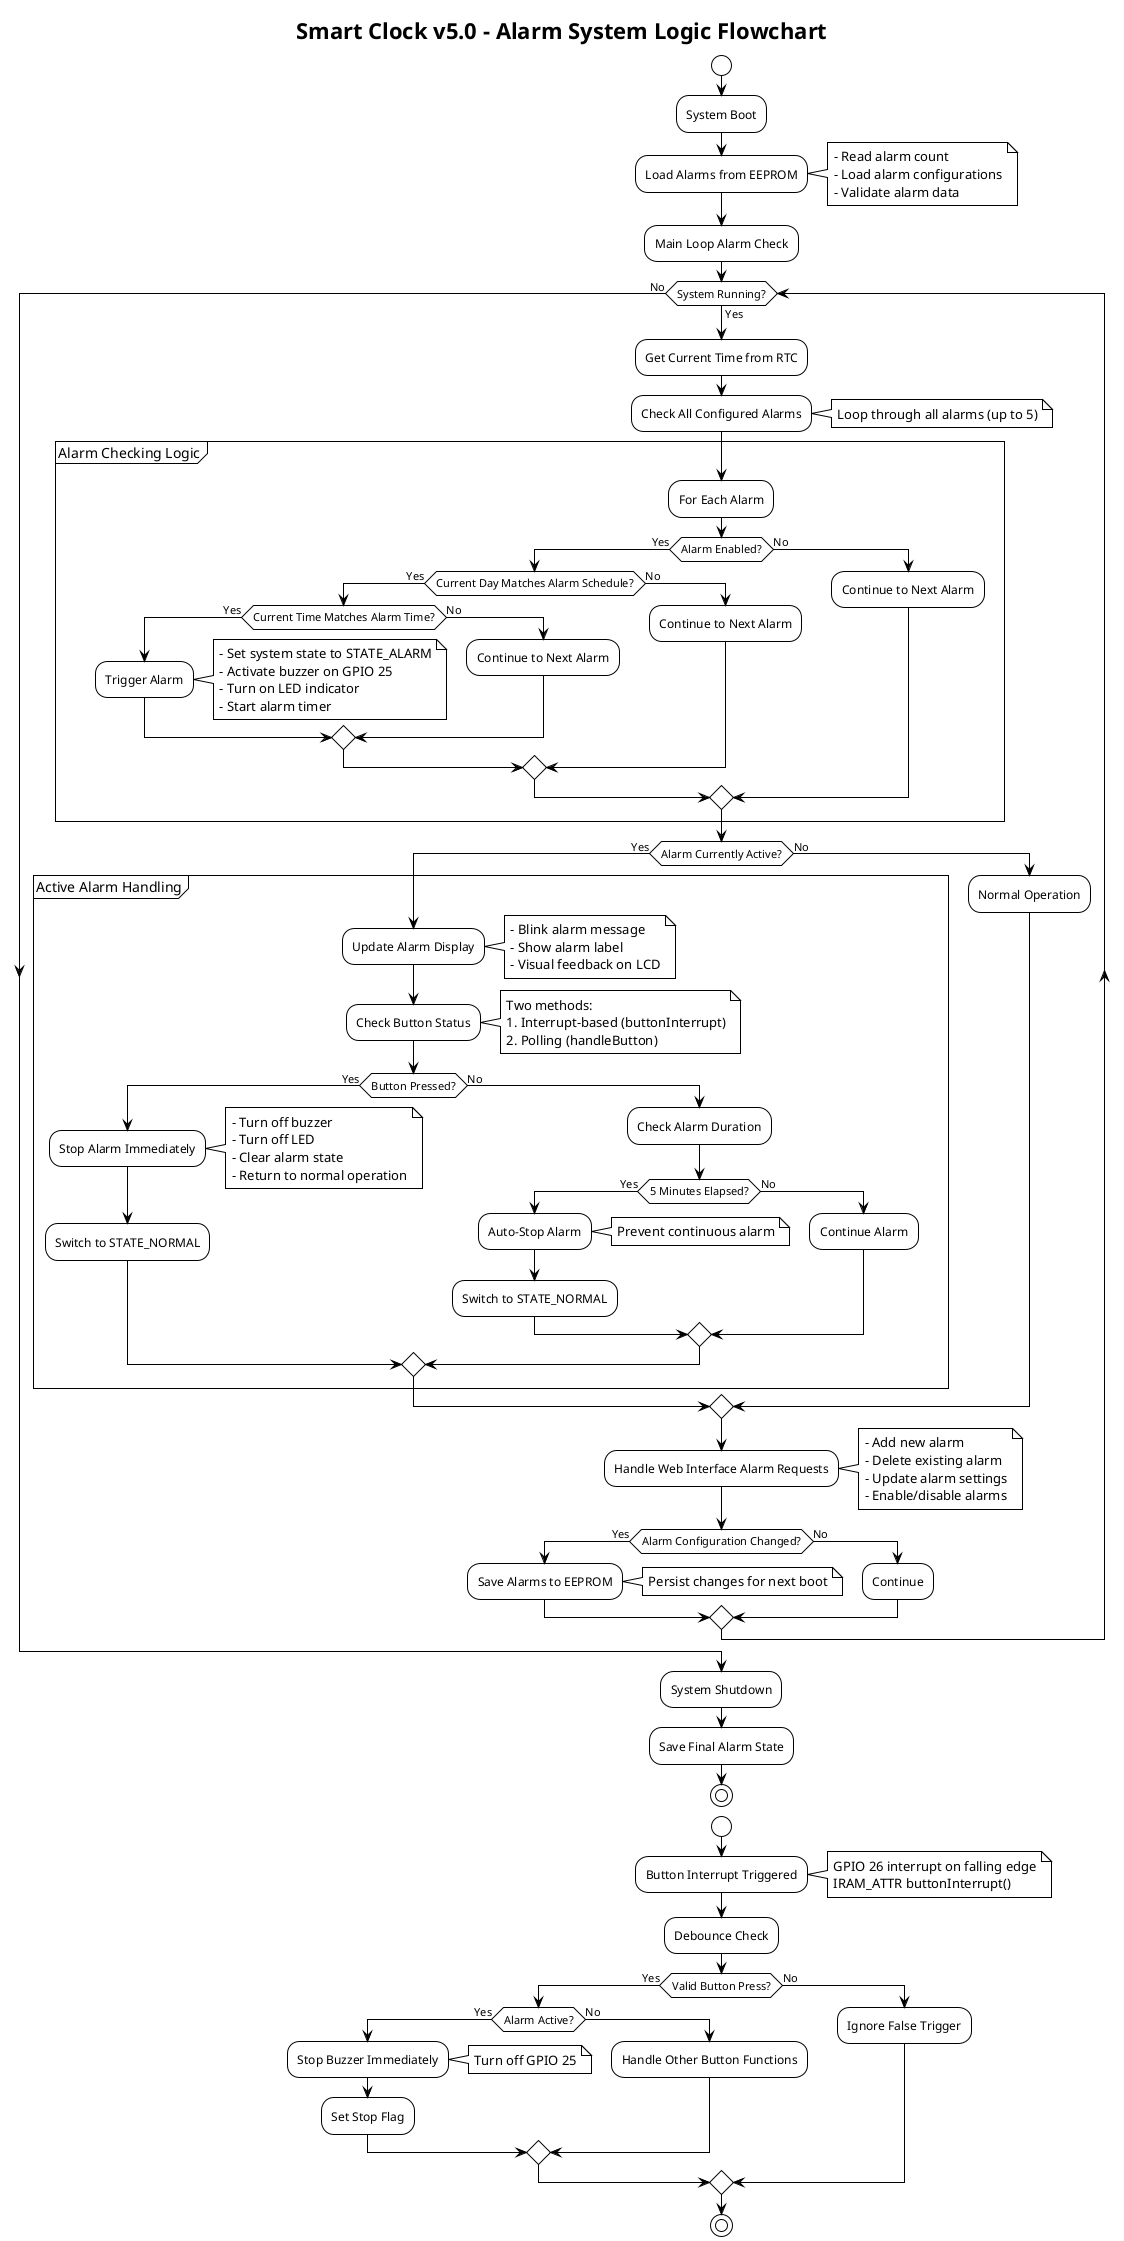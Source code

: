 @startuml Smart_Clock_Alarm_System_Flowchart
!theme plain
title Smart Clock v5.0 - Alarm System Logic Flowchart

start

:System Boot;
:Load Alarms from EEPROM;
note right
  - Read alarm count
  - Load alarm configurations
  - Validate alarm data
end note

:Main Loop Alarm Check;

while (System Running?) is (Yes)
  
  :Get Current Time from RTC;
  
  :Check All Configured Alarms;
  note right: Loop through all alarms (up to 5)
  
  partition "Alarm Checking Logic" {
    :For Each Alarm;
    
    if (Alarm Enabled?) then (Yes)
      if (Current Day Matches Alarm Schedule?) then (Yes)
        if (Current Time Matches Alarm Time?) then (Yes)
          :Trigger Alarm;
          note right
            - Set system state to STATE_ALARM
            - Activate buzzer on GPIO 25
            - Turn on LED indicator
            - Start alarm timer
          end note
        else (No)
          :Continue to Next Alarm;
        endif
      else (No)
        :Continue to Next Alarm;
      endif
    else (No)
      :Continue to Next Alarm;
    endif
  }
  
  if (Alarm Currently Active?) then (Yes)
    
    partition "Active Alarm Handling" {
      :Update Alarm Display;
      note right
        - Blink alarm message
        - Show alarm label
        - Visual feedback on LCD
      end note
      
      :Check Button Status;
      note right
        Two methods:
        1. Interrupt-based (buttonInterrupt)
        2. Polling (handleButton)
      end note
      
      if (Button Pressed?) then (Yes)
        :Stop Alarm Immediately;
        note right
          - Turn off buzzer
          - Turn off LED
          - Clear alarm state
          - Return to normal operation
        end note
        :Switch to STATE_NORMAL;
      else (No)
        :Check Alarm Duration;
        if (5 Minutes Elapsed?) then (Yes)
          :Auto-Stop Alarm;
          note right: Prevent continuous alarm
          :Switch to STATE_NORMAL;
        else (No)
          :Continue Alarm;
        endif
      endif
    }
    
  else (No)
    :Normal Operation;
  endif
  
  :Handle Web Interface Alarm Requests;
  note right
    - Add new alarm
    - Delete existing alarm
    - Update alarm settings
    - Enable/disable alarms
  end note
  
  if (Alarm Configuration Changed?) then (Yes)
    :Save Alarms to EEPROM;
    note right: Persist changes for next boot
  else (No)
    :Continue;
  endif

endwhile (No)

:System Shutdown;
:Save Final Alarm State;

stop

' Button Interrupt Handler (Parallel Process)
start
:Button Interrupt Triggered;
note right
  GPIO 26 interrupt on falling edge
  IRAM_ATTR buttonInterrupt()
end note

:Debounce Check;
if (Valid Button Press?) then (Yes)
  if (Alarm Active?) then (Yes)
    :Stop Buzzer Immediately;
    note right: Turn off GPIO 25
    :Set Stop Flag;
  else (No)
    :Handle Other Button Functions;
  endif
else (No)
  :Ignore False Trigger;
endif

stop

@enduml
